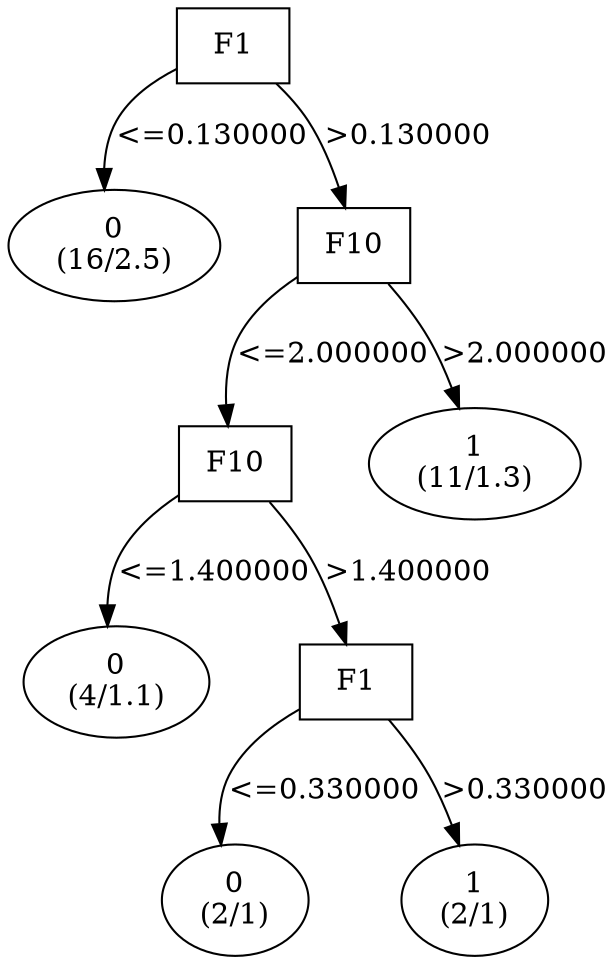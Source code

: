 digraph YaDT {
n0 [ shape=box, label="F1\n"]
n0 -> n1 [label="<=0.130000"]
n1 [ shape=ellipse, label="0\n(16/2.5)"]
n0 -> n2 [label=">0.130000"]
n2 [ shape=box, label="F10\n"]
n2 -> n3 [label="<=2.000000"]
n3 [ shape=box, label="F10\n"]
n3 -> n4 [label="<=1.400000"]
n4 [ shape=ellipse, label="0\n(4/1.1)"]
n3 -> n5 [label=">1.400000"]
n5 [ shape=box, label="F1\n"]
n5 -> n6 [label="<=0.330000"]
n6 [ shape=ellipse, label="0\n(2/1)"]
n5 -> n7 [label=">0.330000"]
n7 [ shape=ellipse, label="1\n(2/1)"]
n2 -> n10 [label=">2.000000"]
n10 [ shape=ellipse, label="1\n(11/1.3)"]
}
